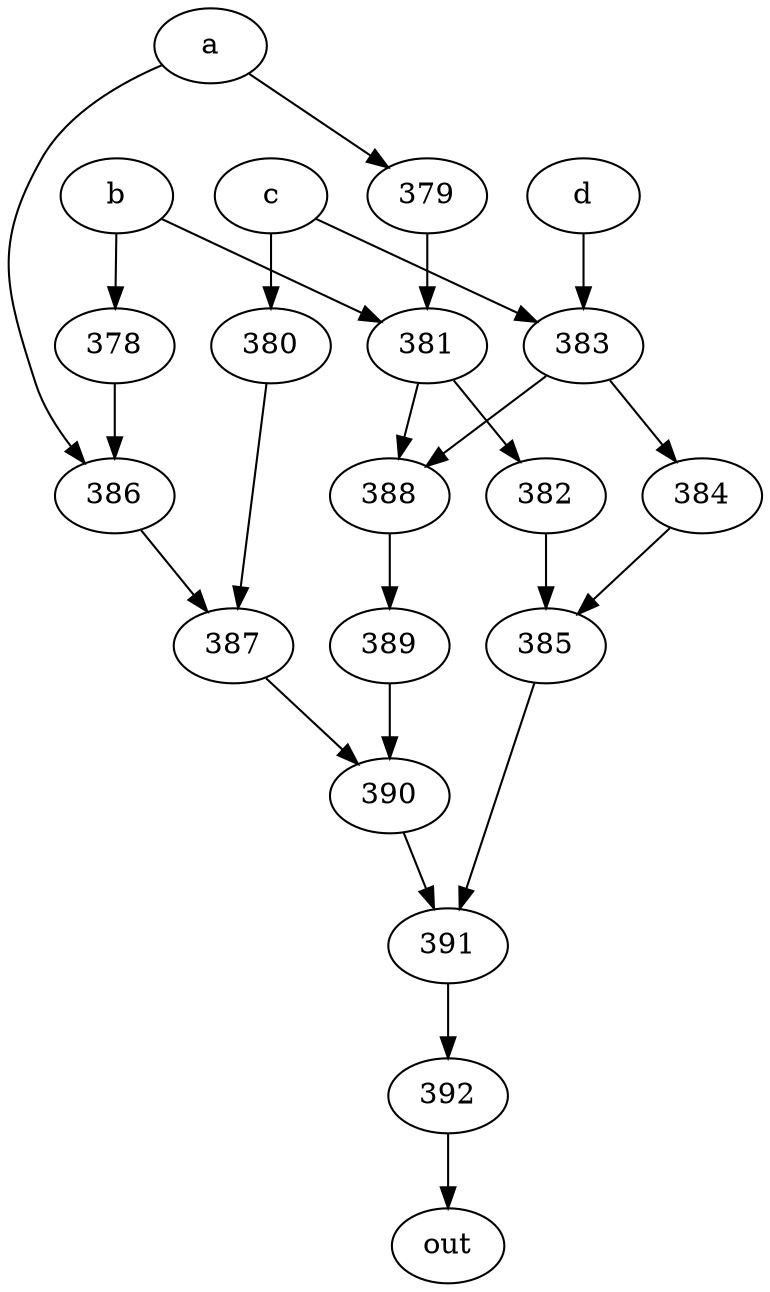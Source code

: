 strict digraph "" {
	392 -> out;
	a -> 379;
	a -> 386;
	379 -> 381;
	386 -> 387;
	381 -> 382;
	381 -> 388;
	387 -> 390;
	b -> 381;
	b -> 378;
	378 -> 386;
	382 -> 385;
	388 -> 389;
	c -> 380;
	c -> 383;
	380 -> 387;
	383 -> 388;
	383 -> 384;
	384 -> 385;
	d -> 383;
	390 -> 391;
	385 -> 391;
	389 -> 390;
	391 -> 392;
}
